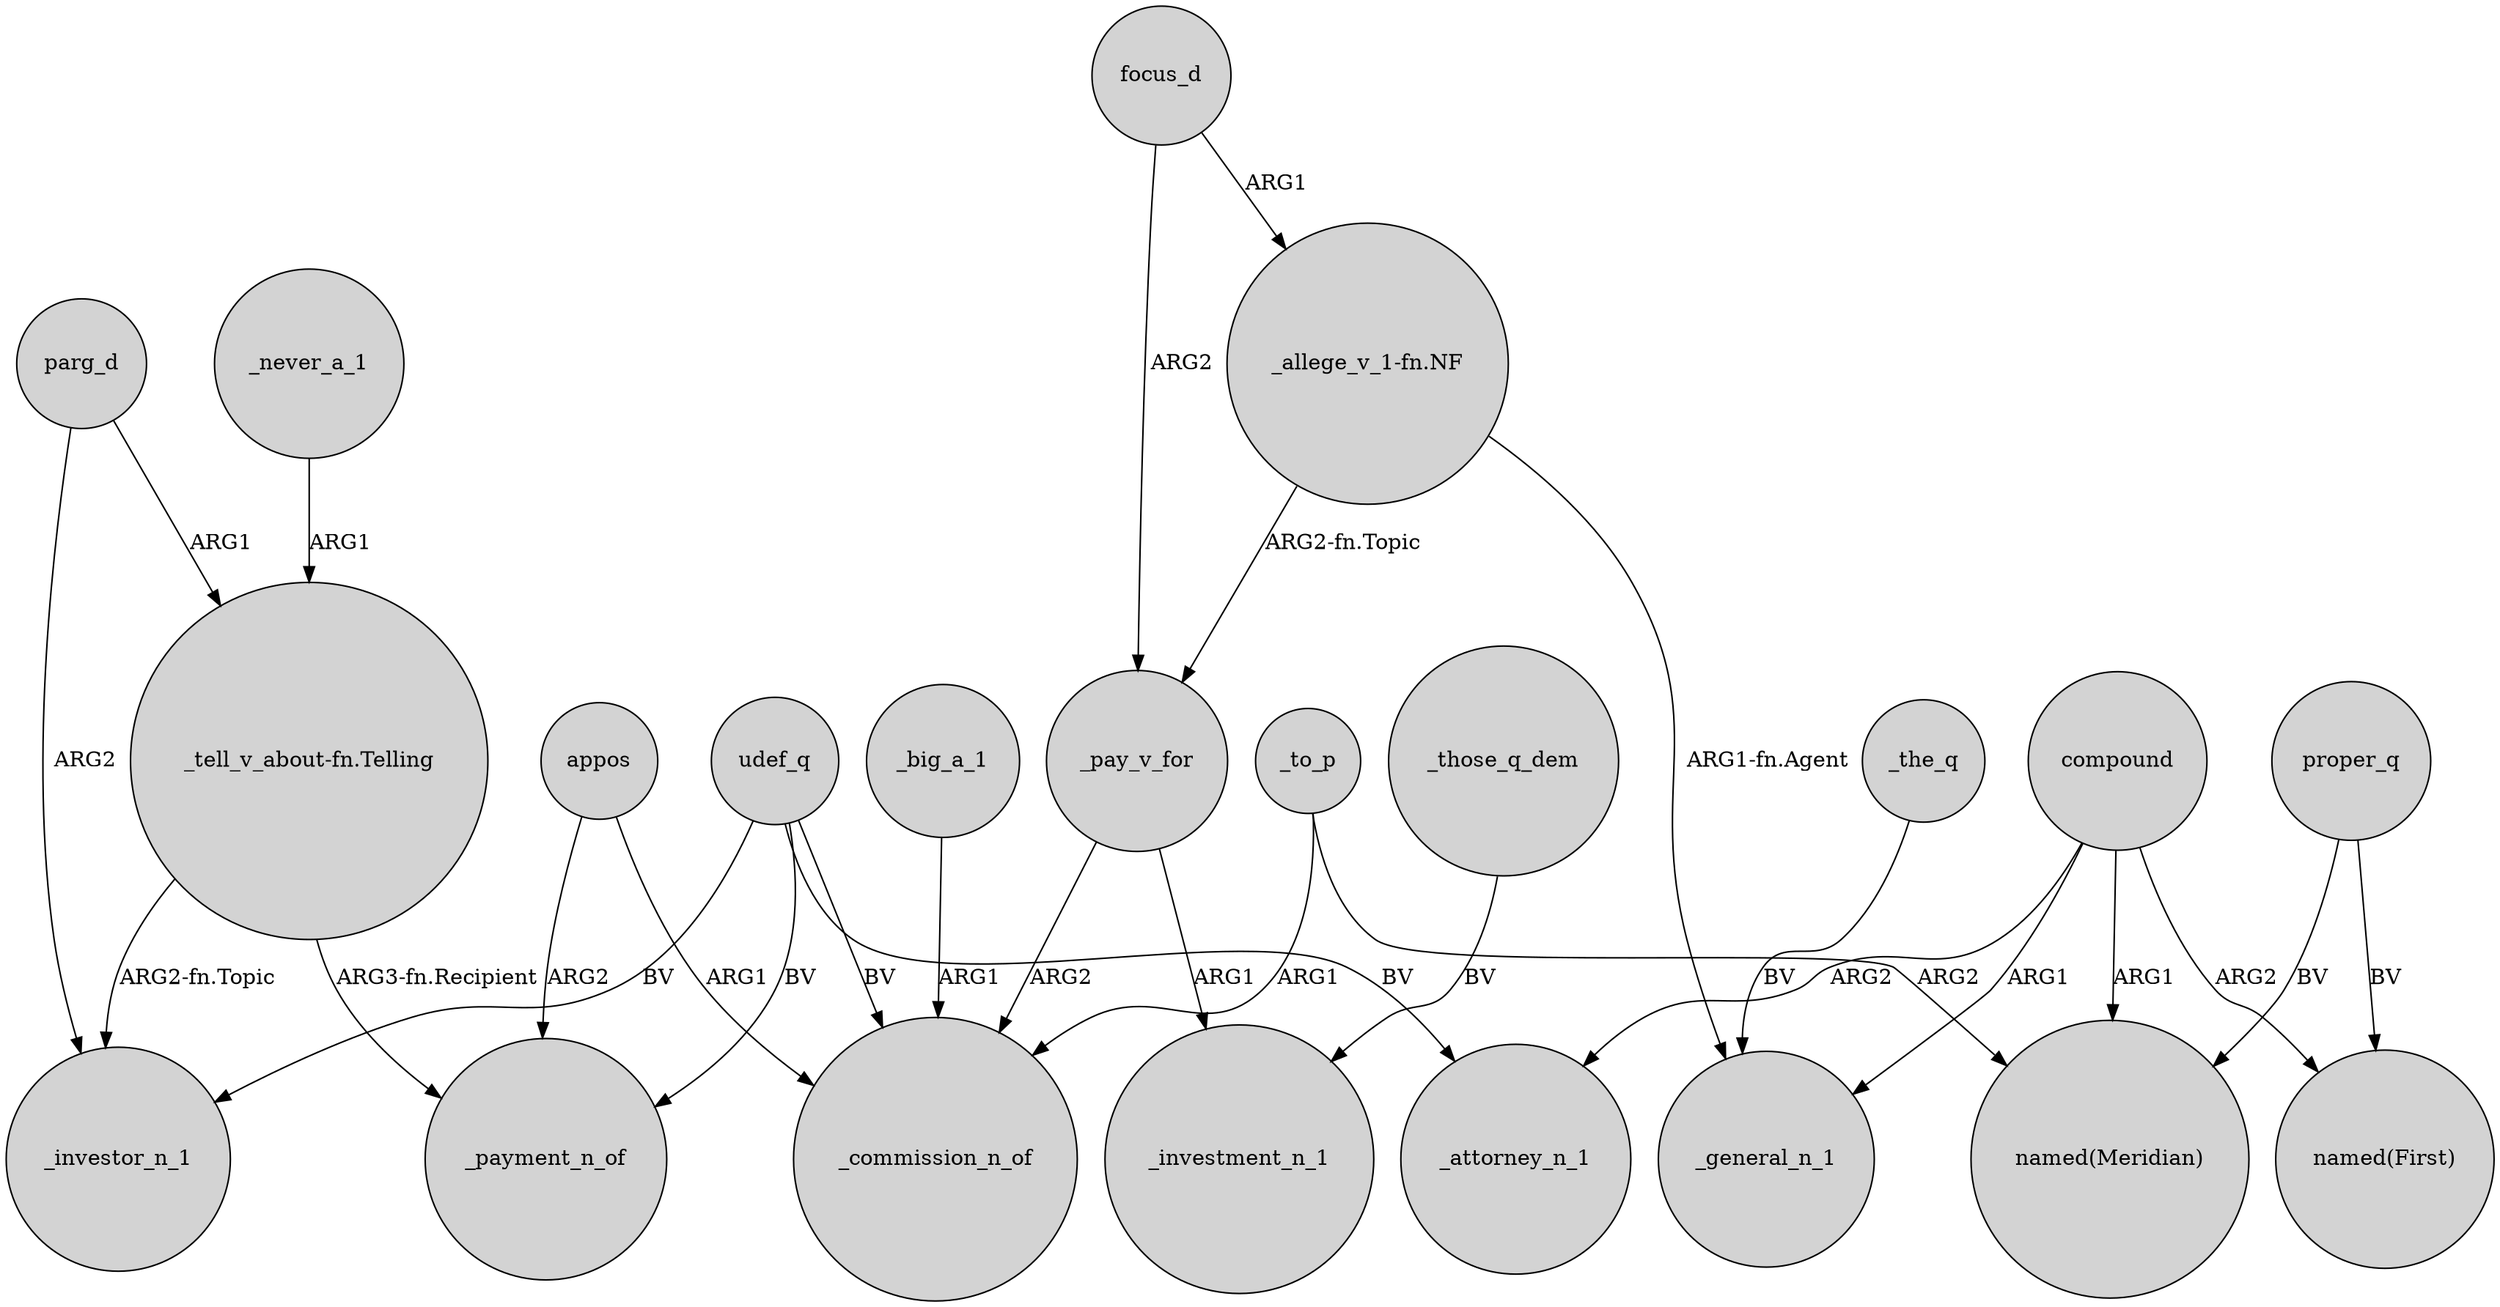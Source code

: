 digraph {
	node [shape=circle style=filled]
	"_tell_v_about-fn.Telling" -> _investor_n_1 [label="ARG2-fn.Topic"]
	"_allege_v_1-fn.NF" -> _pay_v_for [label="ARG2-fn.Topic"]
	parg_d -> _investor_n_1 [label=ARG2]
	udef_q -> _investor_n_1 [label=BV]
	_the_q -> _general_n_1 [label=BV]
	appos -> _commission_n_of [label=ARG1]
	parg_d -> "_tell_v_about-fn.Telling" [label=ARG1]
	proper_q -> "named(First)" [label=BV]
	_pay_v_for -> _investment_n_1 [label=ARG1]
	_pay_v_for -> _commission_n_of [label=ARG2]
	_those_q_dem -> _investment_n_1 [label=BV]
	compound -> "named(First)" [label=ARG2]
	_to_p -> _commission_n_of [label=ARG1]
	compound -> _attorney_n_1 [label=ARG2]
	_never_a_1 -> "_tell_v_about-fn.Telling" [label=ARG1]
	_big_a_1 -> _commission_n_of [label=ARG1]
	proper_q -> "named(Meridian)" [label=BV]
	udef_q -> _payment_n_of [label=BV]
	udef_q -> _attorney_n_1 [label=BV]
	focus_d -> "_allege_v_1-fn.NF" [label=ARG1]
	appos -> _payment_n_of [label=ARG2]
	compound -> "named(Meridian)" [label=ARG1]
	udef_q -> _commission_n_of [label=BV]
	"_allege_v_1-fn.NF" -> _general_n_1 [label="ARG1-fn.Agent"]
	compound -> _general_n_1 [label=ARG1]
	"_tell_v_about-fn.Telling" -> _payment_n_of [label="ARG3-fn.Recipient"]
	focus_d -> _pay_v_for [label=ARG2]
	_to_p -> "named(Meridian)" [label=ARG2]
}
